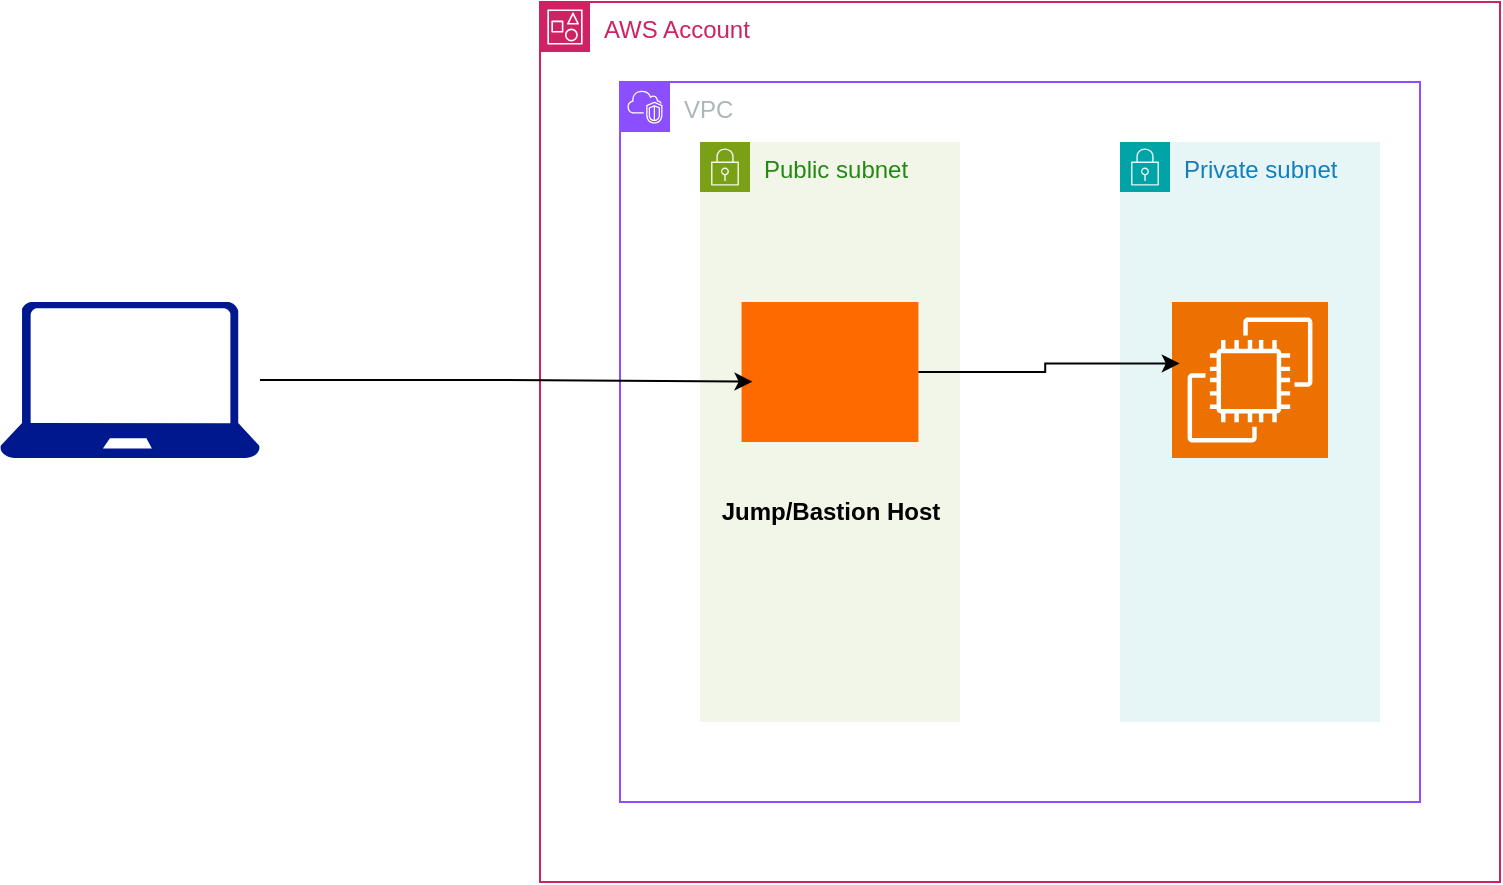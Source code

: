 <mxfile version="27.1.6">
  <diagram name="Page-1" id="WC5FZeKMP5ZHw4ggtPt3">
    <mxGraphModel dx="1251" dy="660" grid="1" gridSize="10" guides="1" tooltips="1" connect="1" arrows="1" fold="1" page="1" pageScale="1" pageWidth="850" pageHeight="1100" math="0" shadow="0">
      <root>
        <mxCell id="0" />
        <mxCell id="1" parent="0" />
        <mxCell id="tkBte1YNCcBRf_18AKKL-1" value="" style="sketch=0;aspect=fixed;pointerEvents=1;shadow=0;dashed=0;html=1;strokeColor=none;labelPosition=center;verticalLabelPosition=bottom;verticalAlign=top;align=center;fillColor=#00188D;shape=mxgraph.azure.laptop" vertex="1" parent="1">
          <mxGeometry x="130" y="270" width="130" height="78" as="geometry" />
        </mxCell>
        <mxCell id="tkBte1YNCcBRf_18AKKL-2" value="AWS Account" style="points=[[0,0],[0.25,0],[0.5,0],[0.75,0],[1,0],[1,0.25],[1,0.5],[1,0.75],[1,1],[0.75,1],[0.5,1],[0.25,1],[0,1],[0,0.75],[0,0.5],[0,0.25]];outlineConnect=0;gradientColor=none;html=1;whiteSpace=wrap;fontSize=12;fontStyle=0;container=1;pointerEvents=0;collapsible=0;recursiveResize=0;shape=mxgraph.aws4.group;grIcon=mxgraph.aws4.group_account;strokeColor=#CD2264;fillColor=none;verticalAlign=top;align=left;spacingLeft=30;fontColor=#CD2264;dashed=0;" vertex="1" parent="1">
          <mxGeometry x="400" y="120" width="480" height="440" as="geometry" />
        </mxCell>
        <mxCell id="tkBte1YNCcBRf_18AKKL-3" value="VPC" style="points=[[0,0],[0.25,0],[0.5,0],[0.75,0],[1,0],[1,0.25],[1,0.5],[1,0.75],[1,1],[0.75,1],[0.5,1],[0.25,1],[0,1],[0,0.75],[0,0.5],[0,0.25]];outlineConnect=0;gradientColor=none;html=1;whiteSpace=wrap;fontSize=12;fontStyle=0;container=1;pointerEvents=0;collapsible=0;recursiveResize=0;shape=mxgraph.aws4.group;grIcon=mxgraph.aws4.group_vpc2;strokeColor=#8C4FFF;fillColor=none;verticalAlign=top;align=left;spacingLeft=30;fontColor=#AAB7B8;dashed=0;" vertex="1" parent="tkBte1YNCcBRf_18AKKL-2">
          <mxGeometry x="40" y="40" width="400" height="360" as="geometry" />
        </mxCell>
        <mxCell id="tkBte1YNCcBRf_18AKKL-4" value="Private subnet" style="points=[[0,0],[0.25,0],[0.5,0],[0.75,0],[1,0],[1,0.25],[1,0.5],[1,0.75],[1,1],[0.75,1],[0.5,1],[0.25,1],[0,1],[0,0.75],[0,0.5],[0,0.25]];outlineConnect=0;gradientColor=none;html=1;whiteSpace=wrap;fontSize=12;fontStyle=0;container=1;pointerEvents=0;collapsible=0;recursiveResize=0;shape=mxgraph.aws4.group;grIcon=mxgraph.aws4.group_security_group;grStroke=0;strokeColor=#00A4A6;fillColor=#E6F6F7;verticalAlign=top;align=left;spacingLeft=30;fontColor=#147EBA;dashed=0;" vertex="1" parent="tkBte1YNCcBRf_18AKKL-3">
          <mxGeometry x="250" y="30" width="130" height="290" as="geometry" />
        </mxCell>
        <mxCell id="tkBte1YNCcBRf_18AKKL-5" value="" style="sketch=0;points=[[0,0,0],[0.25,0,0],[0.5,0,0],[0.75,0,0],[1,0,0],[0,1,0],[0.25,1,0],[0.5,1,0],[0.75,1,0],[1,1,0],[0,0.25,0],[0,0.5,0],[0,0.75,0],[1,0.25,0],[1,0.5,0],[1,0.75,0]];outlineConnect=0;fontColor=#232F3E;fillColor=#ED7100;strokeColor=#ffffff;dashed=0;verticalLabelPosition=bottom;verticalAlign=top;align=center;html=1;fontSize=12;fontStyle=0;aspect=fixed;shape=mxgraph.aws4.resourceIcon;resIcon=mxgraph.aws4.ec2;" vertex="1" parent="tkBte1YNCcBRf_18AKKL-4">
          <mxGeometry x="26" y="80" width="78" height="78" as="geometry" />
        </mxCell>
        <mxCell id="tkBte1YNCcBRf_18AKKL-6" value="Public subnet" style="points=[[0,0],[0.25,0],[0.5,0],[0.75,0],[1,0],[1,0.25],[1,0.5],[1,0.75],[1,1],[0.75,1],[0.5,1],[0.25,1],[0,1],[0,0.75],[0,0.5],[0,0.25]];outlineConnect=0;gradientColor=none;html=1;whiteSpace=wrap;fontSize=12;fontStyle=0;container=1;pointerEvents=0;collapsible=0;recursiveResize=0;shape=mxgraph.aws4.group;grIcon=mxgraph.aws4.group_security_group;grStroke=0;strokeColor=#7AA116;fillColor=#F2F6E8;verticalAlign=top;align=left;spacingLeft=30;fontColor=#248814;dashed=0;" vertex="1" parent="tkBte1YNCcBRf_18AKKL-3">
          <mxGeometry x="40" y="30" width="130" height="290" as="geometry" />
        </mxCell>
        <mxCell id="tkBte1YNCcBRf_18AKKL-7" value="" style="points=[];aspect=fixed;html=1;align=center;shadow=0;dashed=0;fillColor=#FF6A00;strokeColor=none;shape=mxgraph.alibaba_cloud.bastionhost;" vertex="1" parent="tkBte1YNCcBRf_18AKKL-6">
          <mxGeometry x="20.79" y="80" width="88.42" height="70" as="geometry" />
        </mxCell>
        <mxCell id="tkBte1YNCcBRf_18AKKL-10" value="&lt;b&gt;Jump/Bastion Host&lt;/b&gt;" style="text;html=1;align=center;verticalAlign=middle;resizable=0;points=[];autosize=1;strokeColor=none;fillColor=none;" vertex="1" parent="tkBte1YNCcBRf_18AKKL-6">
          <mxGeometry y="170" width="130" height="30" as="geometry" />
        </mxCell>
        <mxCell id="tkBte1YNCcBRf_18AKKL-9" style="edgeStyle=orthogonalEdgeStyle;rounded=0;orthogonalLoop=1;jettySize=auto;html=1;entryX=0.05;entryY=0.394;entryDx=0;entryDy=0;entryPerimeter=0;" edge="1" parent="tkBte1YNCcBRf_18AKKL-3" source="tkBte1YNCcBRf_18AKKL-7" target="tkBte1YNCcBRf_18AKKL-5">
          <mxGeometry relative="1" as="geometry" />
        </mxCell>
        <mxCell id="tkBte1YNCcBRf_18AKKL-8" style="edgeStyle=orthogonalEdgeStyle;rounded=0;orthogonalLoop=1;jettySize=auto;html=1;entryX=0.062;entryY=0.569;entryDx=0;entryDy=0;entryPerimeter=0;" edge="1" parent="1" source="tkBte1YNCcBRf_18AKKL-1" target="tkBte1YNCcBRf_18AKKL-7">
          <mxGeometry relative="1" as="geometry" />
        </mxCell>
      </root>
    </mxGraphModel>
  </diagram>
</mxfile>
